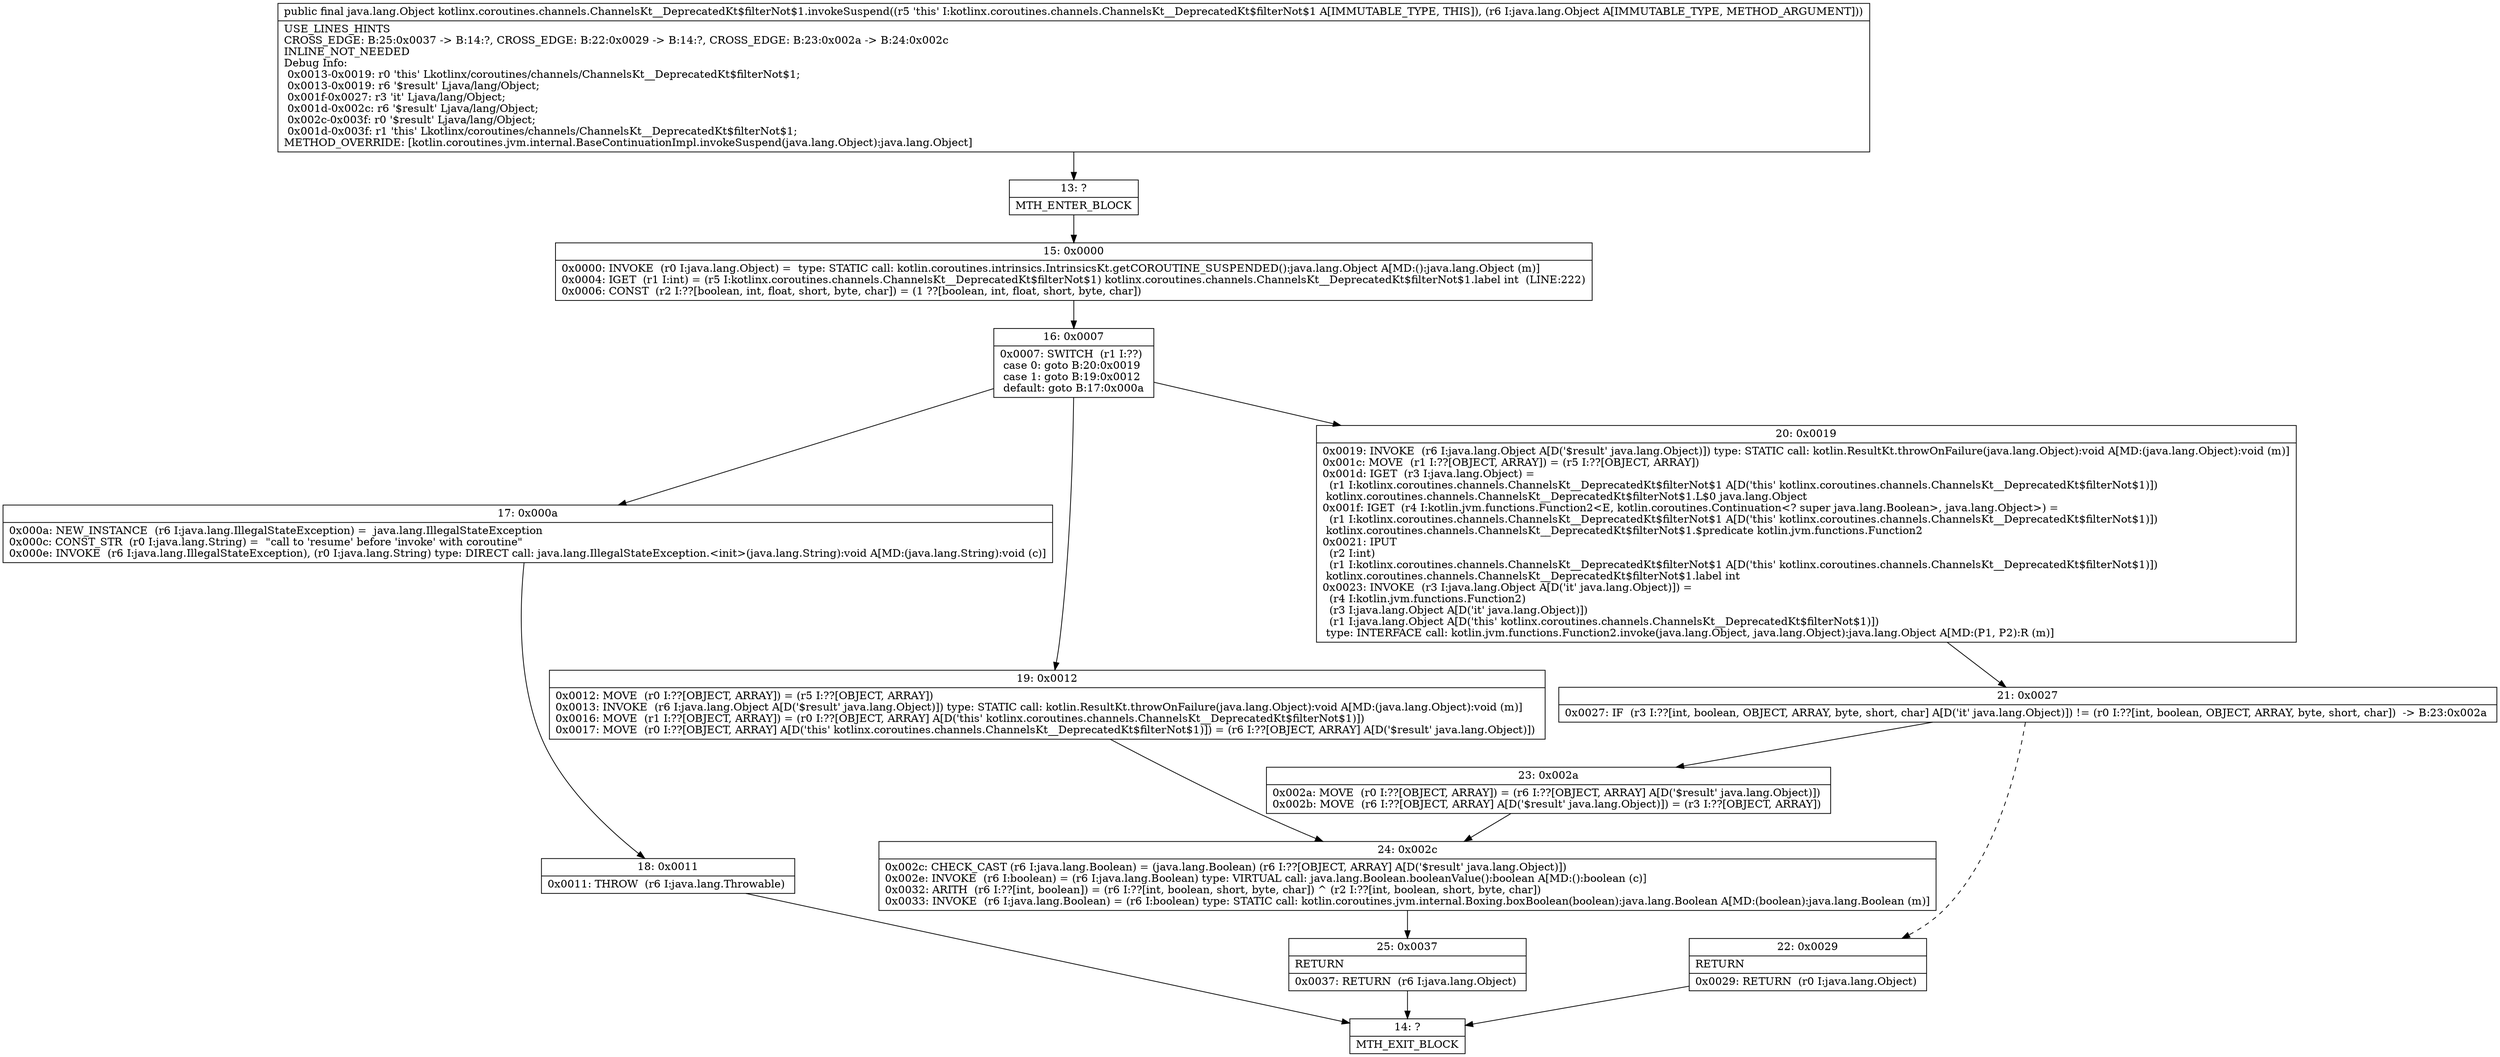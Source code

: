 digraph "CFG forkotlinx.coroutines.channels.ChannelsKt__DeprecatedKt$filterNot$1.invokeSuspend(Ljava\/lang\/Object;)Ljava\/lang\/Object;" {
Node_13 [shape=record,label="{13\:\ ?|MTH_ENTER_BLOCK\l}"];
Node_15 [shape=record,label="{15\:\ 0x0000|0x0000: INVOKE  (r0 I:java.lang.Object) =  type: STATIC call: kotlin.coroutines.intrinsics.IntrinsicsKt.getCOROUTINE_SUSPENDED():java.lang.Object A[MD:():java.lang.Object (m)]\l0x0004: IGET  (r1 I:int) = (r5 I:kotlinx.coroutines.channels.ChannelsKt__DeprecatedKt$filterNot$1) kotlinx.coroutines.channels.ChannelsKt__DeprecatedKt$filterNot$1.label int  (LINE:222)\l0x0006: CONST  (r2 I:??[boolean, int, float, short, byte, char]) = (1 ??[boolean, int, float, short, byte, char]) \l}"];
Node_16 [shape=record,label="{16\:\ 0x0007|0x0007: SWITCH  (r1 I:??)\l case 0: goto B:20:0x0019\l case 1: goto B:19:0x0012\l default: goto B:17:0x000a \l}"];
Node_17 [shape=record,label="{17\:\ 0x000a|0x000a: NEW_INSTANCE  (r6 I:java.lang.IllegalStateException) =  java.lang.IllegalStateException \l0x000c: CONST_STR  (r0 I:java.lang.String) =  \"call to 'resume' before 'invoke' with coroutine\" \l0x000e: INVOKE  (r6 I:java.lang.IllegalStateException), (r0 I:java.lang.String) type: DIRECT call: java.lang.IllegalStateException.\<init\>(java.lang.String):void A[MD:(java.lang.String):void (c)]\l}"];
Node_18 [shape=record,label="{18\:\ 0x0011|0x0011: THROW  (r6 I:java.lang.Throwable) \l}"];
Node_14 [shape=record,label="{14\:\ ?|MTH_EXIT_BLOCK\l}"];
Node_19 [shape=record,label="{19\:\ 0x0012|0x0012: MOVE  (r0 I:??[OBJECT, ARRAY]) = (r5 I:??[OBJECT, ARRAY]) \l0x0013: INVOKE  (r6 I:java.lang.Object A[D('$result' java.lang.Object)]) type: STATIC call: kotlin.ResultKt.throwOnFailure(java.lang.Object):void A[MD:(java.lang.Object):void (m)]\l0x0016: MOVE  (r1 I:??[OBJECT, ARRAY]) = (r0 I:??[OBJECT, ARRAY] A[D('this' kotlinx.coroutines.channels.ChannelsKt__DeprecatedKt$filterNot$1)]) \l0x0017: MOVE  (r0 I:??[OBJECT, ARRAY] A[D('this' kotlinx.coroutines.channels.ChannelsKt__DeprecatedKt$filterNot$1)]) = (r6 I:??[OBJECT, ARRAY] A[D('$result' java.lang.Object)]) \l}"];
Node_24 [shape=record,label="{24\:\ 0x002c|0x002c: CHECK_CAST (r6 I:java.lang.Boolean) = (java.lang.Boolean) (r6 I:??[OBJECT, ARRAY] A[D('$result' java.lang.Object)]) \l0x002e: INVOKE  (r6 I:boolean) = (r6 I:java.lang.Boolean) type: VIRTUAL call: java.lang.Boolean.booleanValue():boolean A[MD:():boolean (c)]\l0x0032: ARITH  (r6 I:??[int, boolean]) = (r6 I:??[int, boolean, short, byte, char]) ^ (r2 I:??[int, boolean, short, byte, char]) \l0x0033: INVOKE  (r6 I:java.lang.Boolean) = (r6 I:boolean) type: STATIC call: kotlin.coroutines.jvm.internal.Boxing.boxBoolean(boolean):java.lang.Boolean A[MD:(boolean):java.lang.Boolean (m)]\l}"];
Node_25 [shape=record,label="{25\:\ 0x0037|RETURN\l|0x0037: RETURN  (r6 I:java.lang.Object) \l}"];
Node_20 [shape=record,label="{20\:\ 0x0019|0x0019: INVOKE  (r6 I:java.lang.Object A[D('$result' java.lang.Object)]) type: STATIC call: kotlin.ResultKt.throwOnFailure(java.lang.Object):void A[MD:(java.lang.Object):void (m)]\l0x001c: MOVE  (r1 I:??[OBJECT, ARRAY]) = (r5 I:??[OBJECT, ARRAY]) \l0x001d: IGET  (r3 I:java.lang.Object) = \l  (r1 I:kotlinx.coroutines.channels.ChannelsKt__DeprecatedKt$filterNot$1 A[D('this' kotlinx.coroutines.channels.ChannelsKt__DeprecatedKt$filterNot$1)])\l kotlinx.coroutines.channels.ChannelsKt__DeprecatedKt$filterNot$1.L$0 java.lang.Object \l0x001f: IGET  (r4 I:kotlin.jvm.functions.Function2\<E, kotlin.coroutines.Continuation\<? super java.lang.Boolean\>, java.lang.Object\>) = \l  (r1 I:kotlinx.coroutines.channels.ChannelsKt__DeprecatedKt$filterNot$1 A[D('this' kotlinx.coroutines.channels.ChannelsKt__DeprecatedKt$filterNot$1)])\l kotlinx.coroutines.channels.ChannelsKt__DeprecatedKt$filterNot$1.$predicate kotlin.jvm.functions.Function2 \l0x0021: IPUT  \l  (r2 I:int)\l  (r1 I:kotlinx.coroutines.channels.ChannelsKt__DeprecatedKt$filterNot$1 A[D('this' kotlinx.coroutines.channels.ChannelsKt__DeprecatedKt$filterNot$1)])\l kotlinx.coroutines.channels.ChannelsKt__DeprecatedKt$filterNot$1.label int \l0x0023: INVOKE  (r3 I:java.lang.Object A[D('it' java.lang.Object)]) = \l  (r4 I:kotlin.jvm.functions.Function2)\l  (r3 I:java.lang.Object A[D('it' java.lang.Object)])\l  (r1 I:java.lang.Object A[D('this' kotlinx.coroutines.channels.ChannelsKt__DeprecatedKt$filterNot$1)])\l type: INTERFACE call: kotlin.jvm.functions.Function2.invoke(java.lang.Object, java.lang.Object):java.lang.Object A[MD:(P1, P2):R (m)]\l}"];
Node_21 [shape=record,label="{21\:\ 0x0027|0x0027: IF  (r3 I:??[int, boolean, OBJECT, ARRAY, byte, short, char] A[D('it' java.lang.Object)]) != (r0 I:??[int, boolean, OBJECT, ARRAY, byte, short, char])  \-\> B:23:0x002a \l}"];
Node_22 [shape=record,label="{22\:\ 0x0029|RETURN\l|0x0029: RETURN  (r0 I:java.lang.Object) \l}"];
Node_23 [shape=record,label="{23\:\ 0x002a|0x002a: MOVE  (r0 I:??[OBJECT, ARRAY]) = (r6 I:??[OBJECT, ARRAY] A[D('$result' java.lang.Object)]) \l0x002b: MOVE  (r6 I:??[OBJECT, ARRAY] A[D('$result' java.lang.Object)]) = (r3 I:??[OBJECT, ARRAY]) \l}"];
MethodNode[shape=record,label="{public final java.lang.Object kotlinx.coroutines.channels.ChannelsKt__DeprecatedKt$filterNot$1.invokeSuspend((r5 'this' I:kotlinx.coroutines.channels.ChannelsKt__DeprecatedKt$filterNot$1 A[IMMUTABLE_TYPE, THIS]), (r6 I:java.lang.Object A[IMMUTABLE_TYPE, METHOD_ARGUMENT]))  | USE_LINES_HINTS\lCROSS_EDGE: B:25:0x0037 \-\> B:14:?, CROSS_EDGE: B:22:0x0029 \-\> B:14:?, CROSS_EDGE: B:23:0x002a \-\> B:24:0x002c\lINLINE_NOT_NEEDED\lDebug Info:\l  0x0013\-0x0019: r0 'this' Lkotlinx\/coroutines\/channels\/ChannelsKt__DeprecatedKt$filterNot$1;\l  0x0013\-0x0019: r6 '$result' Ljava\/lang\/Object;\l  0x001f\-0x0027: r3 'it' Ljava\/lang\/Object;\l  0x001d\-0x002c: r6 '$result' Ljava\/lang\/Object;\l  0x002c\-0x003f: r0 '$result' Ljava\/lang\/Object;\l  0x001d\-0x003f: r1 'this' Lkotlinx\/coroutines\/channels\/ChannelsKt__DeprecatedKt$filterNot$1;\lMETHOD_OVERRIDE: [kotlin.coroutines.jvm.internal.BaseContinuationImpl.invokeSuspend(java.lang.Object):java.lang.Object]\l}"];
MethodNode -> Node_13;Node_13 -> Node_15;
Node_15 -> Node_16;
Node_16 -> Node_17;
Node_16 -> Node_19;
Node_16 -> Node_20;
Node_17 -> Node_18;
Node_18 -> Node_14;
Node_19 -> Node_24;
Node_24 -> Node_25;
Node_25 -> Node_14;
Node_20 -> Node_21;
Node_21 -> Node_22[style=dashed];
Node_21 -> Node_23;
Node_22 -> Node_14;
Node_23 -> Node_24;
}

